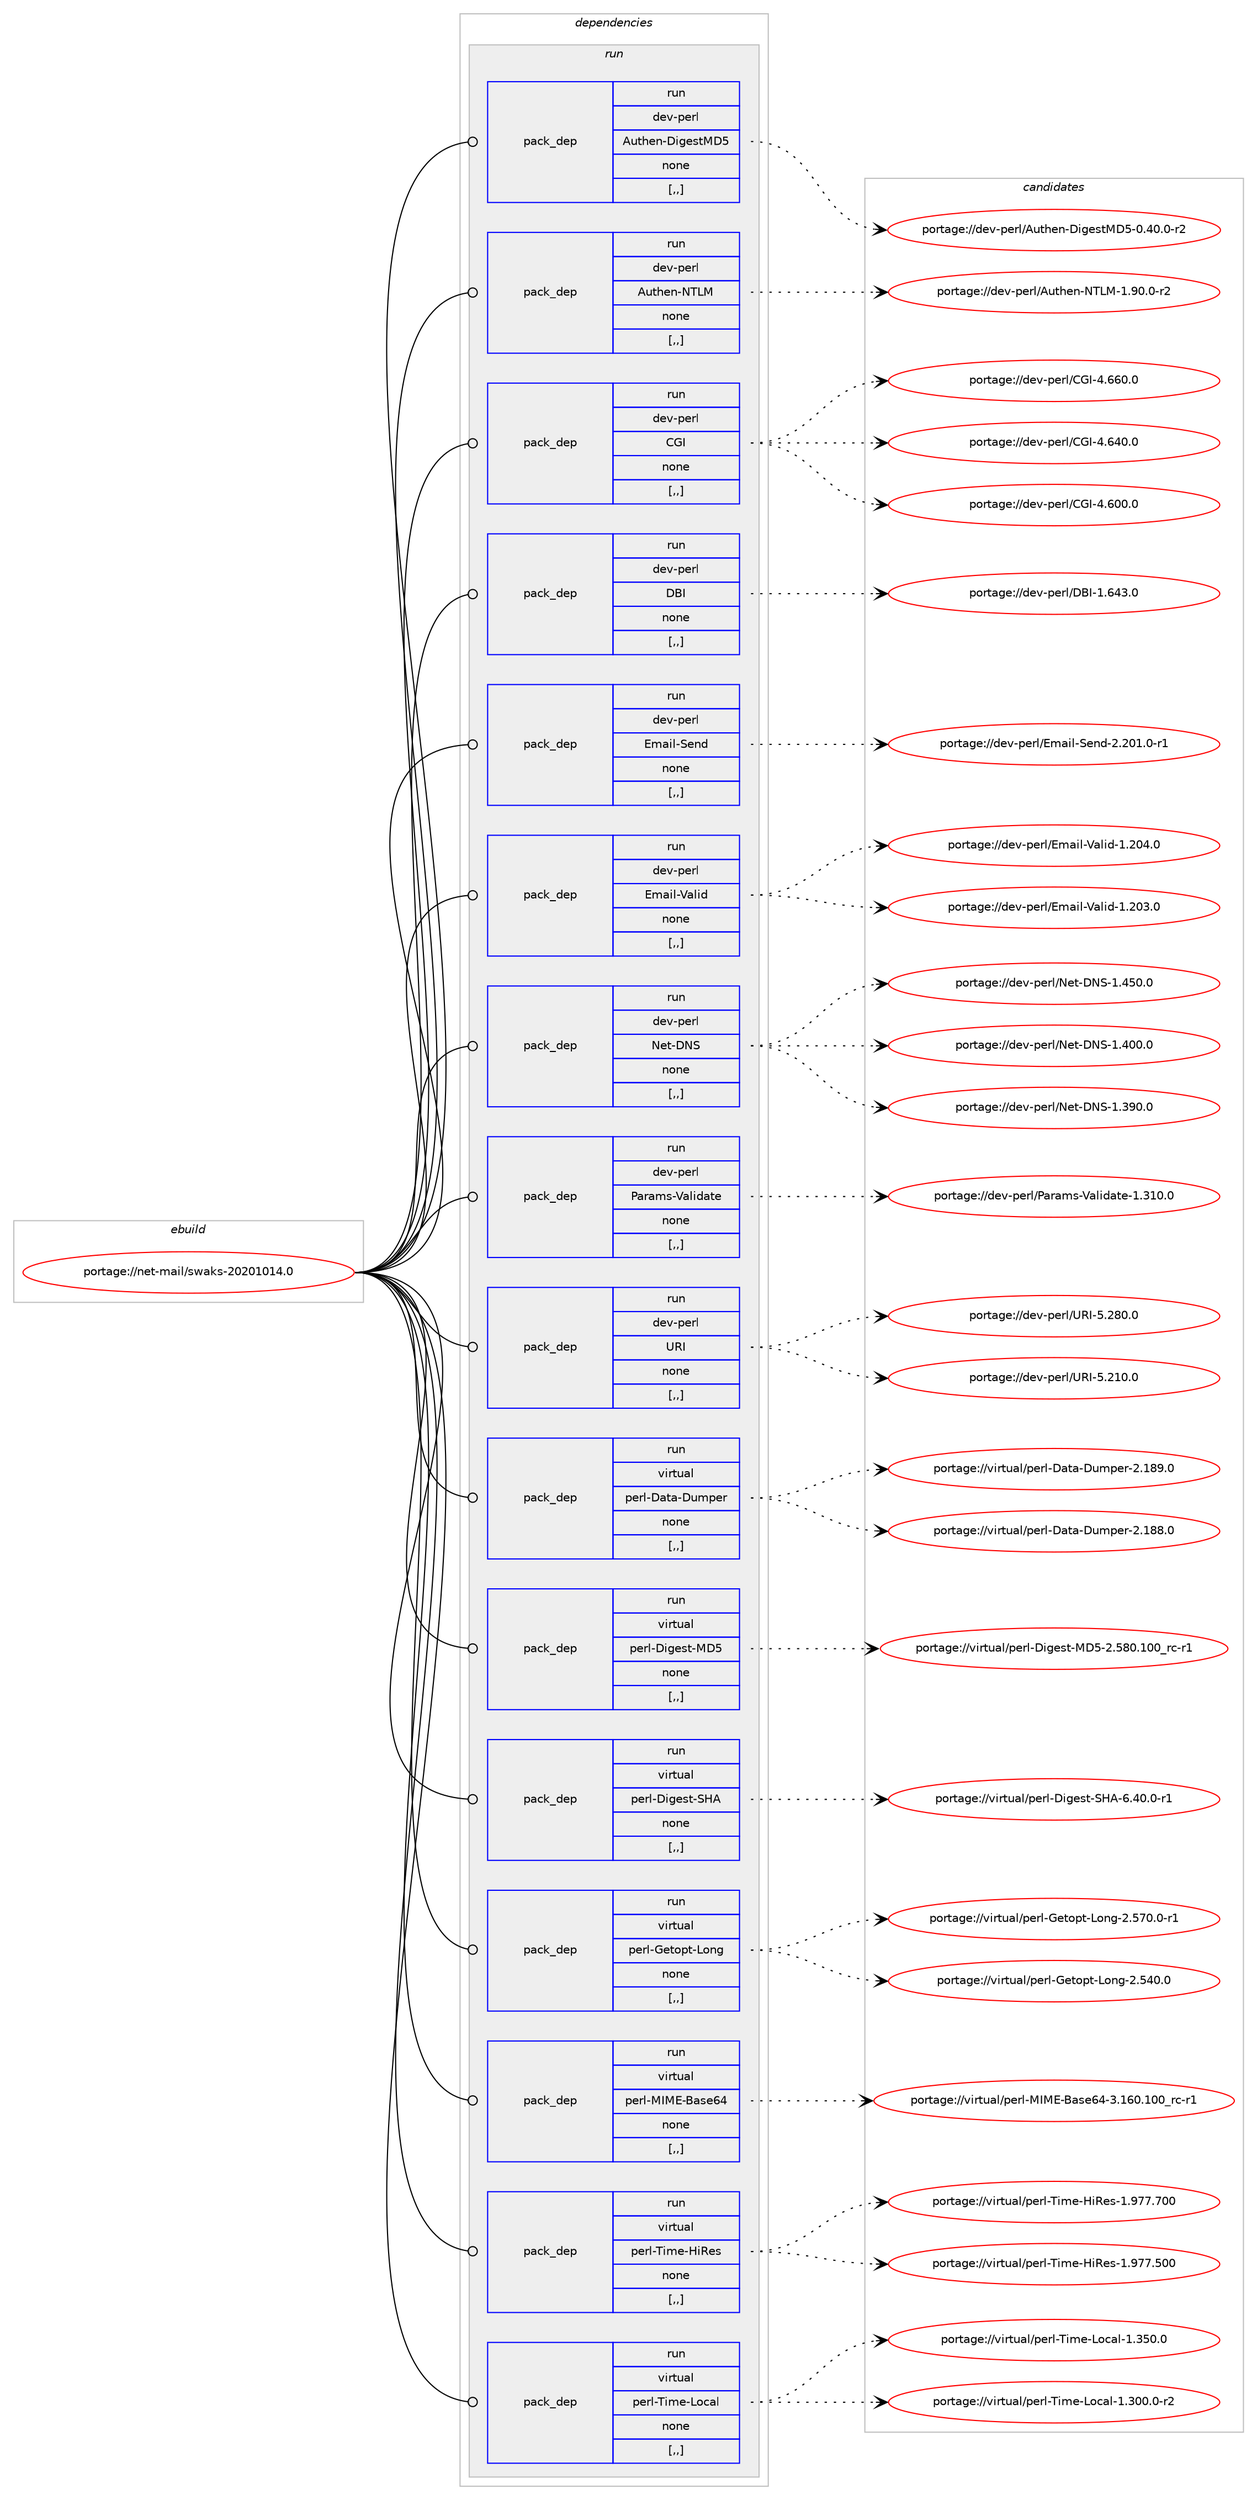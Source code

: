 digraph prolog {

# *************
# Graph options
# *************

newrank=true;
concentrate=true;
compound=true;
graph [rankdir=LR,fontname=Helvetica,fontsize=10,ranksep=1.5];#, ranksep=2.5, nodesep=0.2];
edge  [arrowhead=vee];
node  [fontname=Helvetica,fontsize=10];

# **********
# The ebuild
# **********

subgraph cluster_leftcol {
color=gray;
label=<<i>ebuild</i>>;
id [label="portage://net-mail/swaks-20201014.0", color=red, width=4, href="../net-mail/swaks-20201014.0.svg"];
}

# ****************
# The dependencies
# ****************

subgraph cluster_midcol {
color=gray;
label=<<i>dependencies</i>>;
subgraph cluster_compile {
fillcolor="#eeeeee";
style=filled;
label=<<i>compile</i>>;
}
subgraph cluster_compileandrun {
fillcolor="#eeeeee";
style=filled;
label=<<i>compile and run</i>>;
}
subgraph cluster_run {
fillcolor="#eeeeee";
style=filled;
label=<<i>run</i>>;
subgraph pack266795 {
dependency364876 [label=<<TABLE BORDER="0" CELLBORDER="1" CELLSPACING="0" CELLPADDING="4" WIDTH="220"><TR><TD ROWSPAN="6" CELLPADDING="30">pack_dep</TD></TR><TR><TD WIDTH="110">run</TD></TR><TR><TD>dev-perl</TD></TR><TR><TD>Authen-DigestMD5</TD></TR><TR><TD>none</TD></TR><TR><TD>[,,]</TD></TR></TABLE>>, shape=none, color=blue];
}
id:e -> dependency364876:w [weight=20,style="solid",arrowhead="odot"];
subgraph pack266796 {
dependency364877 [label=<<TABLE BORDER="0" CELLBORDER="1" CELLSPACING="0" CELLPADDING="4" WIDTH="220"><TR><TD ROWSPAN="6" CELLPADDING="30">pack_dep</TD></TR><TR><TD WIDTH="110">run</TD></TR><TR><TD>dev-perl</TD></TR><TR><TD>Authen-NTLM</TD></TR><TR><TD>none</TD></TR><TR><TD>[,,]</TD></TR></TABLE>>, shape=none, color=blue];
}
id:e -> dependency364877:w [weight=20,style="solid",arrowhead="odot"];
subgraph pack266797 {
dependency364878 [label=<<TABLE BORDER="0" CELLBORDER="1" CELLSPACING="0" CELLPADDING="4" WIDTH="220"><TR><TD ROWSPAN="6" CELLPADDING="30">pack_dep</TD></TR><TR><TD WIDTH="110">run</TD></TR><TR><TD>dev-perl</TD></TR><TR><TD>CGI</TD></TR><TR><TD>none</TD></TR><TR><TD>[,,]</TD></TR></TABLE>>, shape=none, color=blue];
}
id:e -> dependency364878:w [weight=20,style="solid",arrowhead="odot"];
subgraph pack266798 {
dependency364879 [label=<<TABLE BORDER="0" CELLBORDER="1" CELLSPACING="0" CELLPADDING="4" WIDTH="220"><TR><TD ROWSPAN="6" CELLPADDING="30">pack_dep</TD></TR><TR><TD WIDTH="110">run</TD></TR><TR><TD>dev-perl</TD></TR><TR><TD>DBI</TD></TR><TR><TD>none</TD></TR><TR><TD>[,,]</TD></TR></TABLE>>, shape=none, color=blue];
}
id:e -> dependency364879:w [weight=20,style="solid",arrowhead="odot"];
subgraph pack266799 {
dependency364880 [label=<<TABLE BORDER="0" CELLBORDER="1" CELLSPACING="0" CELLPADDING="4" WIDTH="220"><TR><TD ROWSPAN="6" CELLPADDING="30">pack_dep</TD></TR><TR><TD WIDTH="110">run</TD></TR><TR><TD>dev-perl</TD></TR><TR><TD>Email-Send</TD></TR><TR><TD>none</TD></TR><TR><TD>[,,]</TD></TR></TABLE>>, shape=none, color=blue];
}
id:e -> dependency364880:w [weight=20,style="solid",arrowhead="odot"];
subgraph pack266800 {
dependency364881 [label=<<TABLE BORDER="0" CELLBORDER="1" CELLSPACING="0" CELLPADDING="4" WIDTH="220"><TR><TD ROWSPAN="6" CELLPADDING="30">pack_dep</TD></TR><TR><TD WIDTH="110">run</TD></TR><TR><TD>dev-perl</TD></TR><TR><TD>Email-Valid</TD></TR><TR><TD>none</TD></TR><TR><TD>[,,]</TD></TR></TABLE>>, shape=none, color=blue];
}
id:e -> dependency364881:w [weight=20,style="solid",arrowhead="odot"];
subgraph pack266801 {
dependency364882 [label=<<TABLE BORDER="0" CELLBORDER="1" CELLSPACING="0" CELLPADDING="4" WIDTH="220"><TR><TD ROWSPAN="6" CELLPADDING="30">pack_dep</TD></TR><TR><TD WIDTH="110">run</TD></TR><TR><TD>dev-perl</TD></TR><TR><TD>Net-DNS</TD></TR><TR><TD>none</TD></TR><TR><TD>[,,]</TD></TR></TABLE>>, shape=none, color=blue];
}
id:e -> dependency364882:w [weight=20,style="solid",arrowhead="odot"];
subgraph pack266802 {
dependency364883 [label=<<TABLE BORDER="0" CELLBORDER="1" CELLSPACING="0" CELLPADDING="4" WIDTH="220"><TR><TD ROWSPAN="6" CELLPADDING="30">pack_dep</TD></TR><TR><TD WIDTH="110">run</TD></TR><TR><TD>dev-perl</TD></TR><TR><TD>Params-Validate</TD></TR><TR><TD>none</TD></TR><TR><TD>[,,]</TD></TR></TABLE>>, shape=none, color=blue];
}
id:e -> dependency364883:w [weight=20,style="solid",arrowhead="odot"];
subgraph pack266803 {
dependency364884 [label=<<TABLE BORDER="0" CELLBORDER="1" CELLSPACING="0" CELLPADDING="4" WIDTH="220"><TR><TD ROWSPAN="6" CELLPADDING="30">pack_dep</TD></TR><TR><TD WIDTH="110">run</TD></TR><TR><TD>dev-perl</TD></TR><TR><TD>URI</TD></TR><TR><TD>none</TD></TR><TR><TD>[,,]</TD></TR></TABLE>>, shape=none, color=blue];
}
id:e -> dependency364884:w [weight=20,style="solid",arrowhead="odot"];
subgraph pack266804 {
dependency364885 [label=<<TABLE BORDER="0" CELLBORDER="1" CELLSPACING="0" CELLPADDING="4" WIDTH="220"><TR><TD ROWSPAN="6" CELLPADDING="30">pack_dep</TD></TR><TR><TD WIDTH="110">run</TD></TR><TR><TD>virtual</TD></TR><TR><TD>perl-Data-Dumper</TD></TR><TR><TD>none</TD></TR><TR><TD>[,,]</TD></TR></TABLE>>, shape=none, color=blue];
}
id:e -> dependency364885:w [weight=20,style="solid",arrowhead="odot"];
subgraph pack266805 {
dependency364886 [label=<<TABLE BORDER="0" CELLBORDER="1" CELLSPACING="0" CELLPADDING="4" WIDTH="220"><TR><TD ROWSPAN="6" CELLPADDING="30">pack_dep</TD></TR><TR><TD WIDTH="110">run</TD></TR><TR><TD>virtual</TD></TR><TR><TD>perl-Digest-MD5</TD></TR><TR><TD>none</TD></TR><TR><TD>[,,]</TD></TR></TABLE>>, shape=none, color=blue];
}
id:e -> dependency364886:w [weight=20,style="solid",arrowhead="odot"];
subgraph pack266806 {
dependency364887 [label=<<TABLE BORDER="0" CELLBORDER="1" CELLSPACING="0" CELLPADDING="4" WIDTH="220"><TR><TD ROWSPAN="6" CELLPADDING="30">pack_dep</TD></TR><TR><TD WIDTH="110">run</TD></TR><TR><TD>virtual</TD></TR><TR><TD>perl-Digest-SHA</TD></TR><TR><TD>none</TD></TR><TR><TD>[,,]</TD></TR></TABLE>>, shape=none, color=blue];
}
id:e -> dependency364887:w [weight=20,style="solid",arrowhead="odot"];
subgraph pack266807 {
dependency364888 [label=<<TABLE BORDER="0" CELLBORDER="1" CELLSPACING="0" CELLPADDING="4" WIDTH="220"><TR><TD ROWSPAN="6" CELLPADDING="30">pack_dep</TD></TR><TR><TD WIDTH="110">run</TD></TR><TR><TD>virtual</TD></TR><TR><TD>perl-Getopt-Long</TD></TR><TR><TD>none</TD></TR><TR><TD>[,,]</TD></TR></TABLE>>, shape=none, color=blue];
}
id:e -> dependency364888:w [weight=20,style="solid",arrowhead="odot"];
subgraph pack266808 {
dependency364889 [label=<<TABLE BORDER="0" CELLBORDER="1" CELLSPACING="0" CELLPADDING="4" WIDTH="220"><TR><TD ROWSPAN="6" CELLPADDING="30">pack_dep</TD></TR><TR><TD WIDTH="110">run</TD></TR><TR><TD>virtual</TD></TR><TR><TD>perl-MIME-Base64</TD></TR><TR><TD>none</TD></TR><TR><TD>[,,]</TD></TR></TABLE>>, shape=none, color=blue];
}
id:e -> dependency364889:w [weight=20,style="solid",arrowhead="odot"];
subgraph pack266809 {
dependency364890 [label=<<TABLE BORDER="0" CELLBORDER="1" CELLSPACING="0" CELLPADDING="4" WIDTH="220"><TR><TD ROWSPAN="6" CELLPADDING="30">pack_dep</TD></TR><TR><TD WIDTH="110">run</TD></TR><TR><TD>virtual</TD></TR><TR><TD>perl-Time-HiRes</TD></TR><TR><TD>none</TD></TR><TR><TD>[,,]</TD></TR></TABLE>>, shape=none, color=blue];
}
id:e -> dependency364890:w [weight=20,style="solid",arrowhead="odot"];
subgraph pack266810 {
dependency364891 [label=<<TABLE BORDER="0" CELLBORDER="1" CELLSPACING="0" CELLPADDING="4" WIDTH="220"><TR><TD ROWSPAN="6" CELLPADDING="30">pack_dep</TD></TR><TR><TD WIDTH="110">run</TD></TR><TR><TD>virtual</TD></TR><TR><TD>perl-Time-Local</TD></TR><TR><TD>none</TD></TR><TR><TD>[,,]</TD></TR></TABLE>>, shape=none, color=blue];
}
id:e -> dependency364891:w [weight=20,style="solid",arrowhead="odot"];
}
}

# **************
# The candidates
# **************

subgraph cluster_choices {
rank=same;
color=gray;
label=<<i>candidates</i>>;

subgraph choice266795 {
color=black;
nodesep=1;
choice1001011184511210111410847651171161041011104568105103101115116776853454846524846484511450 [label="portage://dev-perl/Authen-DigestMD5-0.40.0-r2", color=red, width=4,href="../dev-perl/Authen-DigestMD5-0.40.0-r2.svg"];
dependency364876:e -> choice1001011184511210111410847651171161041011104568105103101115116776853454846524846484511450:w [style=dotted,weight="100"];
}
subgraph choice266796 {
color=black;
nodesep=1;
choice1001011184511210111410847651171161041011104578847677454946574846484511450 [label="portage://dev-perl/Authen-NTLM-1.90.0-r2", color=red, width=4,href="../dev-perl/Authen-NTLM-1.90.0-r2.svg"];
dependency364877:e -> choice1001011184511210111410847651171161041011104578847677454946574846484511450:w [style=dotted,weight="100"];
}
subgraph choice266797 {
color=black;
nodesep=1;
choice10010111845112101114108476771734552465454484648 [label="portage://dev-perl/CGI-4.660.0", color=red, width=4,href="../dev-perl/CGI-4.660.0.svg"];
choice10010111845112101114108476771734552465452484648 [label="portage://dev-perl/CGI-4.640.0", color=red, width=4,href="../dev-perl/CGI-4.640.0.svg"];
choice10010111845112101114108476771734552465448484648 [label="portage://dev-perl/CGI-4.600.0", color=red, width=4,href="../dev-perl/CGI-4.600.0.svg"];
dependency364878:e -> choice10010111845112101114108476771734552465454484648:w [style=dotted,weight="100"];
dependency364878:e -> choice10010111845112101114108476771734552465452484648:w [style=dotted,weight="100"];
dependency364878:e -> choice10010111845112101114108476771734552465448484648:w [style=dotted,weight="100"];
}
subgraph choice266798 {
color=black;
nodesep=1;
choice10010111845112101114108476866734549465452514648 [label="portage://dev-perl/DBI-1.643.0", color=red, width=4,href="../dev-perl/DBI-1.643.0.svg"];
dependency364879:e -> choice10010111845112101114108476866734549465452514648:w [style=dotted,weight="100"];
}
subgraph choice266799 {
color=black;
nodesep=1;
choice10010111845112101114108476910997105108458310111010045504650484946484511449 [label="portage://dev-perl/Email-Send-2.201.0-r1", color=red, width=4,href="../dev-perl/Email-Send-2.201.0-r1.svg"];
dependency364880:e -> choice10010111845112101114108476910997105108458310111010045504650484946484511449:w [style=dotted,weight="100"];
}
subgraph choice266800 {
color=black;
nodesep=1;
choice100101118451121011141084769109971051084586971081051004549465048524648 [label="portage://dev-perl/Email-Valid-1.204.0", color=red, width=4,href="../dev-perl/Email-Valid-1.204.0.svg"];
choice100101118451121011141084769109971051084586971081051004549465048514648 [label="portage://dev-perl/Email-Valid-1.203.0", color=red, width=4,href="../dev-perl/Email-Valid-1.203.0.svg"];
dependency364881:e -> choice100101118451121011141084769109971051084586971081051004549465048524648:w [style=dotted,weight="100"];
dependency364881:e -> choice100101118451121011141084769109971051084586971081051004549465048514648:w [style=dotted,weight="100"];
}
subgraph choice266801 {
color=black;
nodesep=1;
choice100101118451121011141084778101116456878834549465253484648 [label="portage://dev-perl/Net-DNS-1.450.0", color=red, width=4,href="../dev-perl/Net-DNS-1.450.0.svg"];
choice100101118451121011141084778101116456878834549465248484648 [label="portage://dev-perl/Net-DNS-1.400.0", color=red, width=4,href="../dev-perl/Net-DNS-1.400.0.svg"];
choice100101118451121011141084778101116456878834549465157484648 [label="portage://dev-perl/Net-DNS-1.390.0", color=red, width=4,href="../dev-perl/Net-DNS-1.390.0.svg"];
dependency364882:e -> choice100101118451121011141084778101116456878834549465253484648:w [style=dotted,weight="100"];
dependency364882:e -> choice100101118451121011141084778101116456878834549465248484648:w [style=dotted,weight="100"];
dependency364882:e -> choice100101118451121011141084778101116456878834549465157484648:w [style=dotted,weight="100"];
}
subgraph choice266802 {
color=black;
nodesep=1;
choice1001011184511210111410847809711497109115458697108105100971161014549465149484648 [label="portage://dev-perl/Params-Validate-1.310.0", color=red, width=4,href="../dev-perl/Params-Validate-1.310.0.svg"];
dependency364883:e -> choice1001011184511210111410847809711497109115458697108105100971161014549465149484648:w [style=dotted,weight="100"];
}
subgraph choice266803 {
color=black;
nodesep=1;
choice10010111845112101114108478582734553465056484648 [label="portage://dev-perl/URI-5.280.0", color=red, width=4,href="../dev-perl/URI-5.280.0.svg"];
choice10010111845112101114108478582734553465049484648 [label="portage://dev-perl/URI-5.210.0", color=red, width=4,href="../dev-perl/URI-5.210.0.svg"];
dependency364884:e -> choice10010111845112101114108478582734553465056484648:w [style=dotted,weight="100"];
dependency364884:e -> choice10010111845112101114108478582734553465049484648:w [style=dotted,weight="100"];
}
subgraph choice266804 {
color=black;
nodesep=1;
choice11810511411611797108471121011141084568971169745681171091121011144550464956574648 [label="portage://virtual/perl-Data-Dumper-2.189.0", color=red, width=4,href="../virtual/perl-Data-Dumper-2.189.0.svg"];
choice11810511411611797108471121011141084568971169745681171091121011144550464956564648 [label="portage://virtual/perl-Data-Dumper-2.188.0", color=red, width=4,href="../virtual/perl-Data-Dumper-2.188.0.svg"];
dependency364885:e -> choice11810511411611797108471121011141084568971169745681171091121011144550464956574648:w [style=dotted,weight="100"];
dependency364885:e -> choice11810511411611797108471121011141084568971169745681171091121011144550464956564648:w [style=dotted,weight="100"];
}
subgraph choice266805 {
color=black;
nodesep=1;
choice11810511411611797108471121011141084568105103101115116457768534550465356484649484895114994511449 [label="portage://virtual/perl-Digest-MD5-2.580.100_rc-r1", color=red, width=4,href="../virtual/perl-Digest-MD5-2.580.100_rc-r1.svg"];
dependency364886:e -> choice11810511411611797108471121011141084568105103101115116457768534550465356484649484895114994511449:w [style=dotted,weight="100"];
}
subgraph choice266806 {
color=black;
nodesep=1;
choice1181051141161179710847112101114108456810510310111511645837265455446524846484511449 [label="portage://virtual/perl-Digest-SHA-6.40.0-r1", color=red, width=4,href="../virtual/perl-Digest-SHA-6.40.0-r1.svg"];
dependency364887:e -> choice1181051141161179710847112101114108456810510310111511645837265455446524846484511449:w [style=dotted,weight="100"];
}
subgraph choice266807 {
color=black;
nodesep=1;
choice11810511411611797108471121011141084571101116111112116457611111010345504653554846484511449 [label="portage://virtual/perl-Getopt-Long-2.570.0-r1", color=red, width=4,href="../virtual/perl-Getopt-Long-2.570.0-r1.svg"];
choice1181051141161179710847112101114108457110111611111211645761111101034550465352484648 [label="portage://virtual/perl-Getopt-Long-2.540.0", color=red, width=4,href="../virtual/perl-Getopt-Long-2.540.0.svg"];
dependency364888:e -> choice11810511411611797108471121011141084571101116111112116457611111010345504653554846484511449:w [style=dotted,weight="100"];
dependency364888:e -> choice1181051141161179710847112101114108457110111611111211645761111101034550465352484648:w [style=dotted,weight="100"];
}
subgraph choice266808 {
color=black;
nodesep=1;
choice1181051141161179710847112101114108457773776945669711510154524551464954484649484895114994511449 [label="portage://virtual/perl-MIME-Base64-3.160.100_rc-r1", color=red, width=4,href="../virtual/perl-MIME-Base64-3.160.100_rc-r1.svg"];
dependency364889:e -> choice1181051141161179710847112101114108457773776945669711510154524551464954484649484895114994511449:w [style=dotted,weight="100"];
}
subgraph choice266809 {
color=black;
nodesep=1;
choice1181051141161179710847112101114108458410510910145721058210111545494657555546554848 [label="portage://virtual/perl-Time-HiRes-1.977.700", color=red, width=4,href="../virtual/perl-Time-HiRes-1.977.700.svg"];
choice1181051141161179710847112101114108458410510910145721058210111545494657555546534848 [label="portage://virtual/perl-Time-HiRes-1.977.500", color=red, width=4,href="../virtual/perl-Time-HiRes-1.977.500.svg"];
dependency364890:e -> choice1181051141161179710847112101114108458410510910145721058210111545494657555546554848:w [style=dotted,weight="100"];
dependency364890:e -> choice1181051141161179710847112101114108458410510910145721058210111545494657555546534848:w [style=dotted,weight="100"];
}
subgraph choice266810 {
color=black;
nodesep=1;
choice11810511411611797108471121011141084584105109101457611199971084549465153484648 [label="portage://virtual/perl-Time-Local-1.350.0", color=red, width=4,href="../virtual/perl-Time-Local-1.350.0.svg"];
choice118105114116117971084711210111410845841051091014576111999710845494651484846484511450 [label="portage://virtual/perl-Time-Local-1.300.0-r2", color=red, width=4,href="../virtual/perl-Time-Local-1.300.0-r2.svg"];
dependency364891:e -> choice11810511411611797108471121011141084584105109101457611199971084549465153484648:w [style=dotted,weight="100"];
dependency364891:e -> choice118105114116117971084711210111410845841051091014576111999710845494651484846484511450:w [style=dotted,weight="100"];
}
}

}
